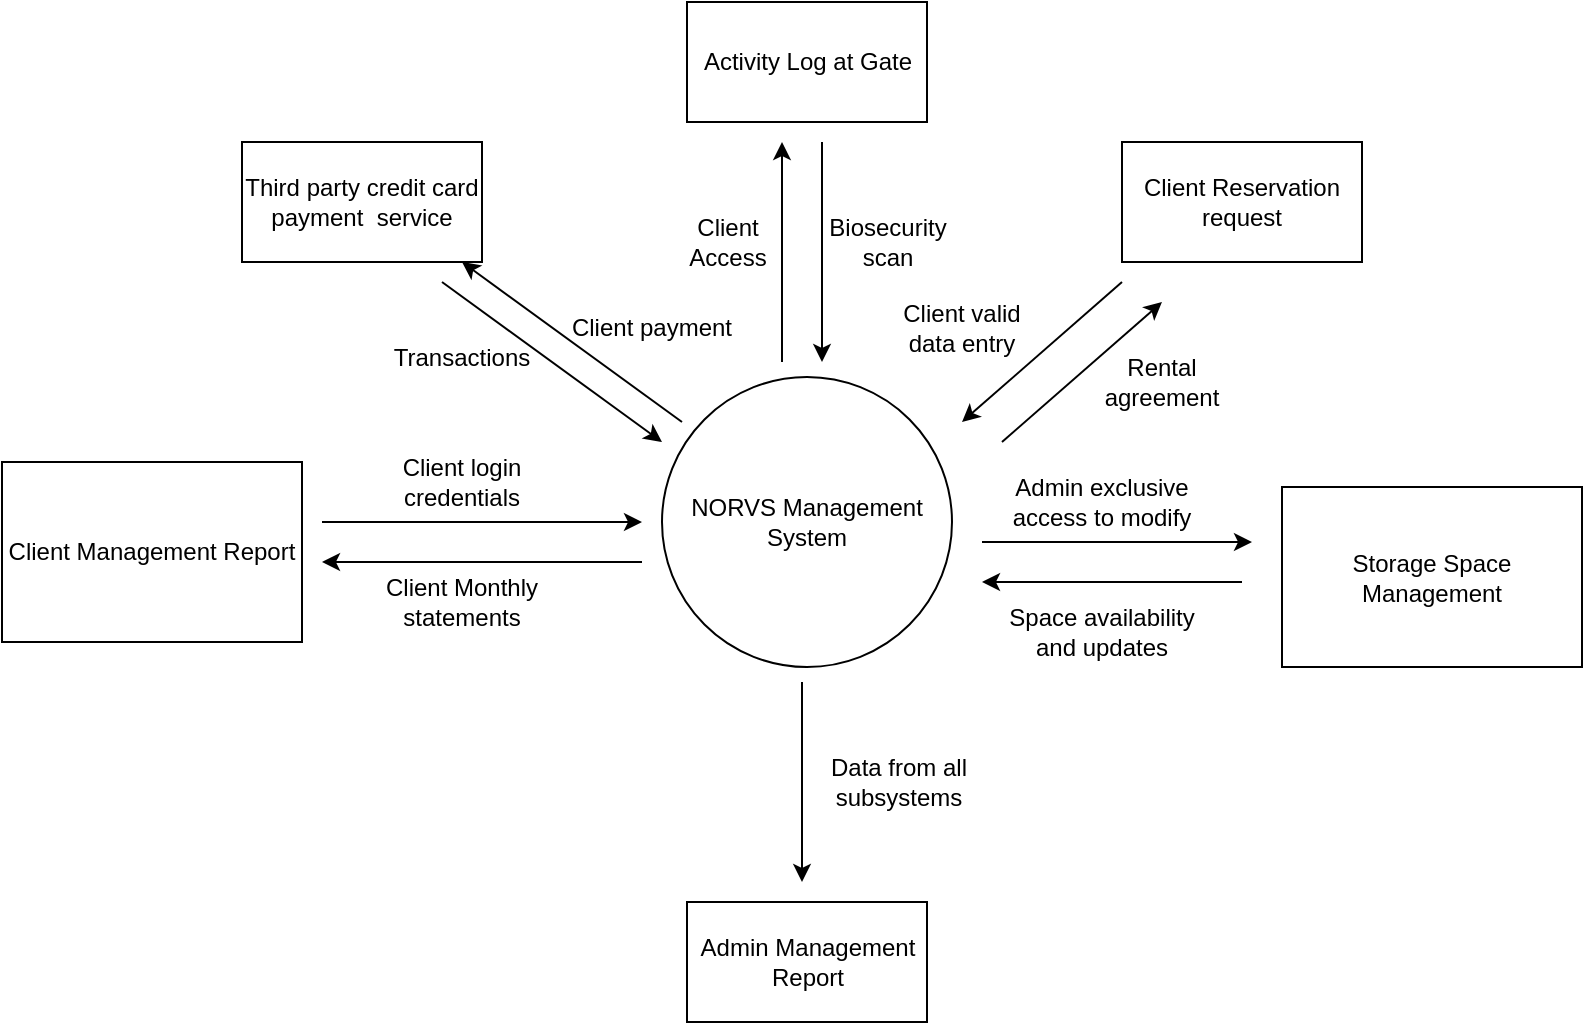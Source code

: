 <mxfile version="13.7.7" type="github">
  <diagram id="ze3hOp3n0xz1iAwuHsxw" name="Page-1">
    <mxGraphModel dx="1888" dy="548" grid="1" gridSize="10" guides="1" tooltips="1" connect="1" arrows="1" fold="1" page="1" pageScale="1" pageWidth="850" pageHeight="1100" math="0" shadow="0">
      <root>
        <mxCell id="0" />
        <mxCell id="1" parent="0" />
        <mxCell id="XTA1E2VzA_wNuXBeEi81-2" value="NORVS Management System" style="ellipse;whiteSpace=wrap;html=1;aspect=fixed;" vertex="1" parent="1">
          <mxGeometry x="160" y="337.5" width="145" height="145" as="geometry" />
        </mxCell>
        <mxCell id="XTA1E2VzA_wNuXBeEi81-3" value="Storage Space Management" style="rounded=0;whiteSpace=wrap;html=1;" vertex="1" parent="1">
          <mxGeometry x="470" y="392.5" width="150" height="90" as="geometry" />
        </mxCell>
        <mxCell id="XTA1E2VzA_wNuXBeEi81-4" value="Activity Log at Gate" style="rounded=0;whiteSpace=wrap;html=1;" vertex="1" parent="1">
          <mxGeometry x="172.5" y="150" width="120" height="60" as="geometry" />
        </mxCell>
        <mxCell id="XTA1E2VzA_wNuXBeEi81-5" value="Third party credit card payment&amp;nbsp; service" style="rounded=0;whiteSpace=wrap;html=1;" vertex="1" parent="1">
          <mxGeometry x="-50" y="220" width="120" height="60" as="geometry" />
        </mxCell>
        <mxCell id="XTA1E2VzA_wNuXBeEi81-6" value="Client Reservation request" style="rounded=0;whiteSpace=wrap;html=1;" vertex="1" parent="1">
          <mxGeometry x="390" y="220" width="120" height="60" as="geometry" />
        </mxCell>
        <mxCell id="XTA1E2VzA_wNuXBeEi81-15" value="Biosecurity scan" style="text;html=1;strokeColor=none;fillColor=none;align=center;verticalAlign=middle;whiteSpace=wrap;rounded=0;" vertex="1" parent="1">
          <mxGeometry x="252.5" y="260" width="40" height="20" as="geometry" />
        </mxCell>
        <mxCell id="XTA1E2VzA_wNuXBeEi81-21" value="" style="endArrow=classic;html=1;" edge="1" parent="1">
          <mxGeometry width="50" height="50" relative="1" as="geometry">
            <mxPoint x="240" y="220" as="sourcePoint" />
            <mxPoint x="240" y="330" as="targetPoint" />
          </mxGeometry>
        </mxCell>
        <mxCell id="XTA1E2VzA_wNuXBeEi81-22" value="" style="endArrow=classic;html=1;" edge="1" parent="1">
          <mxGeometry width="50" height="50" relative="1" as="geometry">
            <mxPoint x="220" y="330" as="sourcePoint" />
            <mxPoint x="220" y="220" as="targetPoint" />
          </mxGeometry>
        </mxCell>
        <mxCell id="XTA1E2VzA_wNuXBeEi81-23" value="Client Access" style="text;html=1;strokeColor=none;fillColor=none;align=center;verticalAlign=middle;whiteSpace=wrap;rounded=0;" vertex="1" parent="1">
          <mxGeometry x="172.5" y="260" width="40" height="20" as="geometry" />
        </mxCell>
        <mxCell id="XTA1E2VzA_wNuXBeEi81-25" value="Client valid data entry" style="text;html=1;strokeColor=none;fillColor=none;align=center;verticalAlign=middle;whiteSpace=wrap;rounded=0;" vertex="1" parent="1">
          <mxGeometry x="270" y="287.5" width="80" height="50" as="geometry" />
        </mxCell>
        <mxCell id="XTA1E2VzA_wNuXBeEi81-26" value="" style="endArrow=classic;html=1;" edge="1" parent="1">
          <mxGeometry width="50" height="50" relative="1" as="geometry">
            <mxPoint x="390" y="290" as="sourcePoint" />
            <mxPoint x="310" y="360" as="targetPoint" />
          </mxGeometry>
        </mxCell>
        <mxCell id="XTA1E2VzA_wNuXBeEi81-28" value="" style="endArrow=classic;html=1;" edge="1" parent="1">
          <mxGeometry width="50" height="50" relative="1" as="geometry">
            <mxPoint x="330" y="370" as="sourcePoint" />
            <mxPoint x="410" y="300" as="targetPoint" />
          </mxGeometry>
        </mxCell>
        <mxCell id="XTA1E2VzA_wNuXBeEi81-30" value="Rental agreement" style="text;html=1;strokeColor=none;fillColor=none;align=center;verticalAlign=middle;whiteSpace=wrap;rounded=0;" vertex="1" parent="1">
          <mxGeometry x="390" y="330" width="40" height="20" as="geometry" />
        </mxCell>
        <mxCell id="XTA1E2VzA_wNuXBeEi81-32" value="" style="endArrow=classic;html=1;" edge="1" parent="1">
          <mxGeometry width="50" height="50" relative="1" as="geometry">
            <mxPoint x="320" y="420" as="sourcePoint" />
            <mxPoint x="455" y="420" as="targetPoint" />
          </mxGeometry>
        </mxCell>
        <mxCell id="XTA1E2VzA_wNuXBeEi81-35" value="Admin exclusive access to modify" style="text;html=1;strokeColor=none;fillColor=none;align=center;verticalAlign=middle;whiteSpace=wrap;rounded=0;" vertex="1" parent="1">
          <mxGeometry x="330" y="380" width="100" height="40" as="geometry" />
        </mxCell>
        <mxCell id="XTA1E2VzA_wNuXBeEi81-36" value="" style="endArrow=classic;html=1;" edge="1" parent="1">
          <mxGeometry width="50" height="50" relative="1" as="geometry">
            <mxPoint x="450" y="440" as="sourcePoint" />
            <mxPoint x="320" y="440" as="targetPoint" />
          </mxGeometry>
        </mxCell>
        <mxCell id="XTA1E2VzA_wNuXBeEi81-38" value="Space availability and updates" style="text;html=1;strokeColor=none;fillColor=none;align=center;verticalAlign=middle;whiteSpace=wrap;rounded=0;" vertex="1" parent="1">
          <mxGeometry x="330" y="440" width="100" height="50" as="geometry" />
        </mxCell>
        <mxCell id="XTA1E2VzA_wNuXBeEi81-39" value="" style="endArrow=classic;html=1;" edge="1" parent="1">
          <mxGeometry width="50" height="50" relative="1" as="geometry">
            <mxPoint x="170" y="360" as="sourcePoint" />
            <mxPoint x="60" y="280" as="targetPoint" />
          </mxGeometry>
        </mxCell>
        <mxCell id="XTA1E2VzA_wNuXBeEi81-40" value="Client payment" style="text;html=1;strokeColor=none;fillColor=none;align=center;verticalAlign=middle;whiteSpace=wrap;rounded=0;" vertex="1" parent="1">
          <mxGeometry x="110" y="302.5" width="90" height="20" as="geometry" />
        </mxCell>
        <mxCell id="XTA1E2VzA_wNuXBeEi81-42" value="" style="endArrow=classic;html=1;" edge="1" parent="1">
          <mxGeometry width="50" height="50" relative="1" as="geometry">
            <mxPoint x="50" y="290" as="sourcePoint" />
            <mxPoint x="160" y="370" as="targetPoint" />
          </mxGeometry>
        </mxCell>
        <mxCell id="XTA1E2VzA_wNuXBeEi81-43" value="Transactions" style="text;html=1;strokeColor=none;fillColor=none;align=center;verticalAlign=middle;whiteSpace=wrap;rounded=0;" vertex="1" parent="1">
          <mxGeometry x="40" y="317.5" width="40" height="20" as="geometry" />
        </mxCell>
        <mxCell id="XTA1E2VzA_wNuXBeEi81-45" value="Client Management Report" style="rounded=0;whiteSpace=wrap;html=1;" vertex="1" parent="1">
          <mxGeometry x="-170" y="380" width="150" height="90" as="geometry" />
        </mxCell>
        <mxCell id="XTA1E2VzA_wNuXBeEi81-46" value="Admin Management Report" style="rounded=0;whiteSpace=wrap;html=1;" vertex="1" parent="1">
          <mxGeometry x="172.5" y="600" width="120" height="60" as="geometry" />
        </mxCell>
        <mxCell id="XTA1E2VzA_wNuXBeEi81-47" value="Client login credentials" style="text;html=1;strokeColor=none;fillColor=none;align=center;verticalAlign=middle;whiteSpace=wrap;rounded=0;" vertex="1" parent="1">
          <mxGeometry x="20" y="380" width="80" height="20" as="geometry" />
        </mxCell>
        <mxCell id="XTA1E2VzA_wNuXBeEi81-48" value="" style="endArrow=classic;html=1;" edge="1" parent="1">
          <mxGeometry width="50" height="50" relative="1" as="geometry">
            <mxPoint x="-10" y="410" as="sourcePoint" />
            <mxPoint x="150" y="410" as="targetPoint" />
          </mxGeometry>
        </mxCell>
        <mxCell id="XTA1E2VzA_wNuXBeEi81-50" value="" style="endArrow=classic;html=1;" edge="1" parent="1">
          <mxGeometry width="50" height="50" relative="1" as="geometry">
            <mxPoint x="150" y="430" as="sourcePoint" />
            <mxPoint x="-10" y="430" as="targetPoint" />
          </mxGeometry>
        </mxCell>
        <mxCell id="XTA1E2VzA_wNuXBeEi81-51" value="Client Monthly statements" style="text;html=1;strokeColor=none;fillColor=none;align=center;verticalAlign=middle;whiteSpace=wrap;rounded=0;" vertex="1" parent="1">
          <mxGeometry x="20" y="440" width="80" height="20" as="geometry" />
        </mxCell>
        <mxCell id="XTA1E2VzA_wNuXBeEi81-52" value="" style="endArrow=classic;html=1;" edge="1" parent="1">
          <mxGeometry width="50" height="50" relative="1" as="geometry">
            <mxPoint x="230" y="490" as="sourcePoint" />
            <mxPoint x="230" y="590" as="targetPoint" />
          </mxGeometry>
        </mxCell>
        <mxCell id="XTA1E2VzA_wNuXBeEi81-53" value="Data from all subsystems" style="text;html=1;strokeColor=none;fillColor=none;align=center;verticalAlign=middle;whiteSpace=wrap;rounded=0;" vertex="1" parent="1">
          <mxGeometry x="240" y="530" width="77" height="20" as="geometry" />
        </mxCell>
      </root>
    </mxGraphModel>
  </diagram>
</mxfile>
